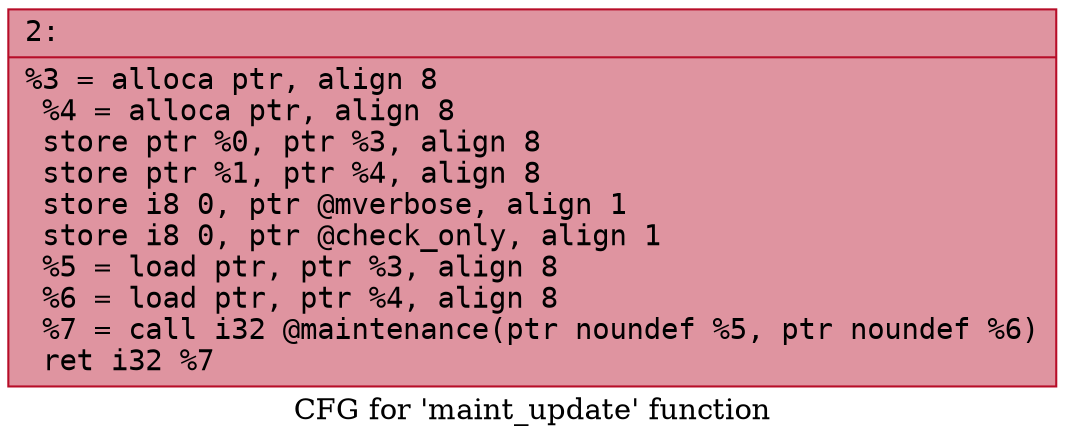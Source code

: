 digraph "CFG for 'maint_update' function" {
	label="CFG for 'maint_update' function";

	Node0x600003b18d70 [shape=record,color="#b70d28ff", style=filled, fillcolor="#b70d2870" fontname="Courier",label="{2:\l|  %3 = alloca ptr, align 8\l  %4 = alloca ptr, align 8\l  store ptr %0, ptr %3, align 8\l  store ptr %1, ptr %4, align 8\l  store i8 0, ptr @mverbose, align 1\l  store i8 0, ptr @check_only, align 1\l  %5 = load ptr, ptr %3, align 8\l  %6 = load ptr, ptr %4, align 8\l  %7 = call i32 @maintenance(ptr noundef %5, ptr noundef %6)\l  ret i32 %7\l}"];
}
